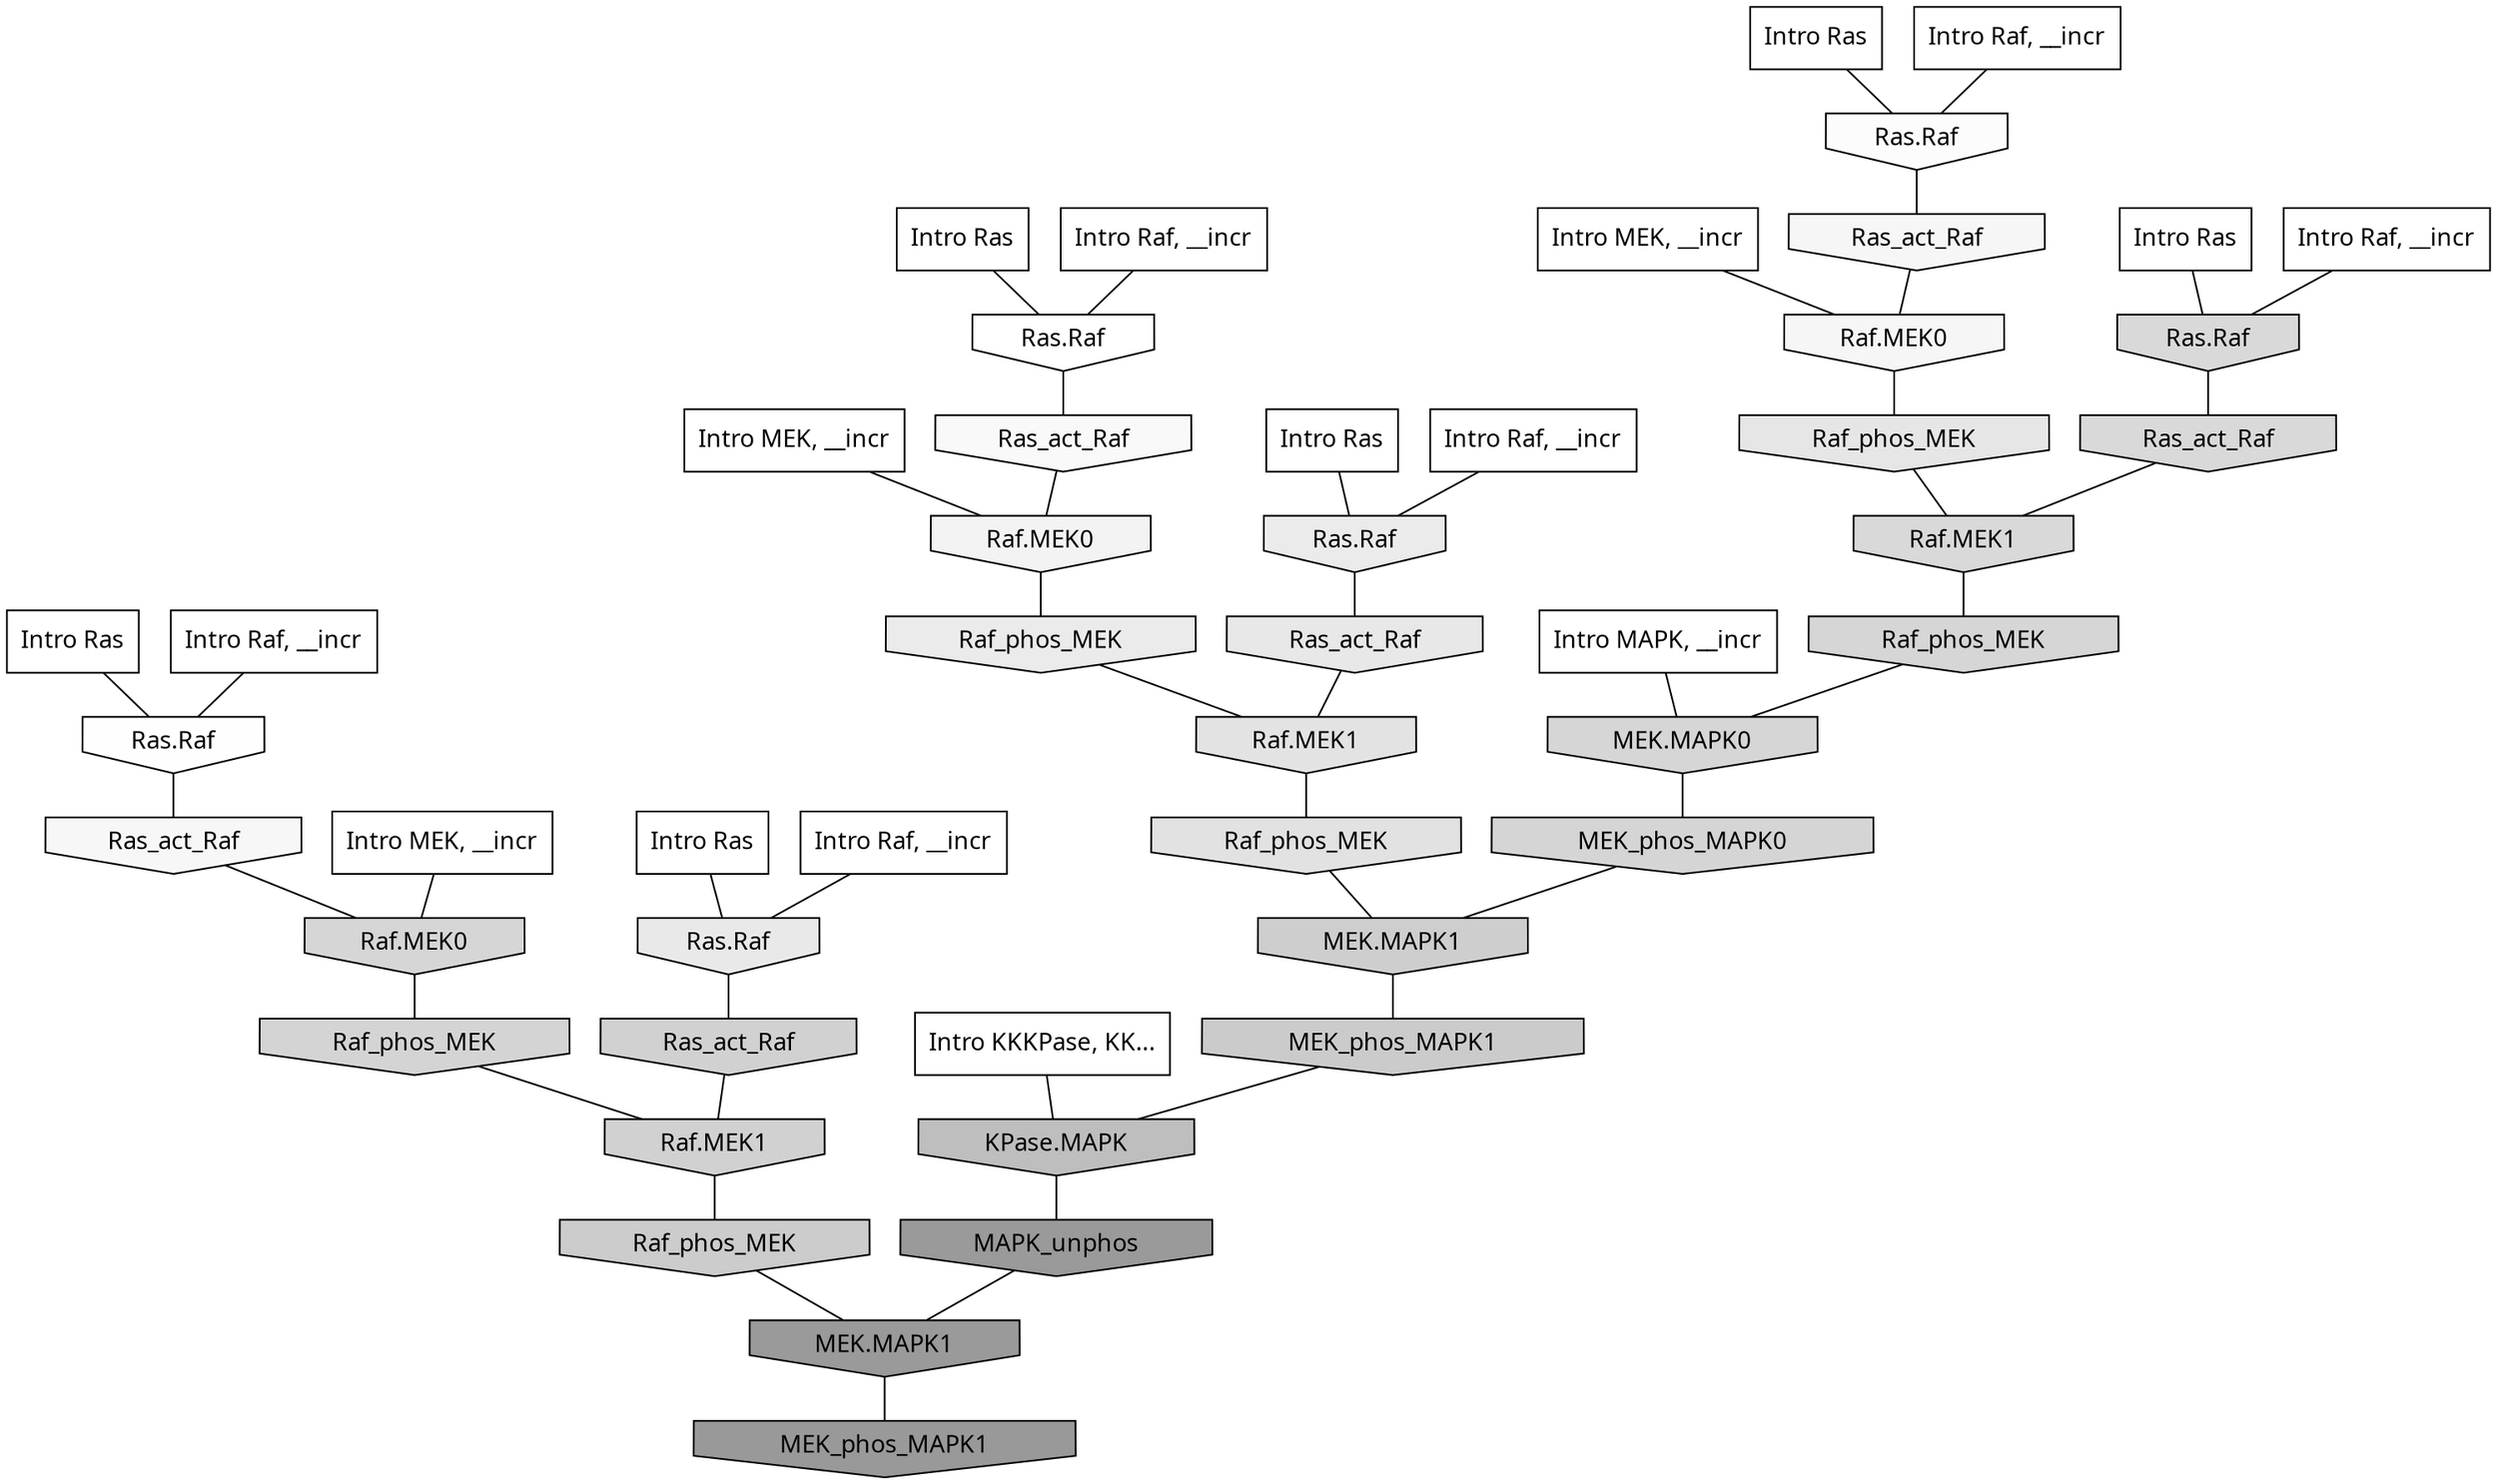 digraph G{
  rankdir="TB";
  ranksep=0.30;
  node [fontname="CMU Serif"];
  edge [fontname="CMU Serif"];
  
  1 [label="Intro Ras", shape=rectangle, style=filled, fillcolor="0.000 0.000 1.000"]
  
  50 [label="Intro Ras", shape=rectangle, style=filled, fillcolor="0.000 0.000 1.000"]
  
  73 [label="Intro Ras", shape=rectangle, style=filled, fillcolor="0.000 0.000 1.000"]
  
  83 [label="Intro Ras", shape=rectangle, style=filled, fillcolor="0.000 0.000 1.000"]
  
  90 [label="Intro Ras", shape=rectangle, style=filled, fillcolor="0.000 0.000 1.000"]
  
  99 [label="Intro Ras", shape=rectangle, style=filled, fillcolor="0.000 0.000 1.000"]
  
  210 [label="Intro Raf, __incr", shape=rectangle, style=filled, fillcolor="0.000 0.000 1.000"]
  
  359 [label="Intro Raf, __incr", shape=rectangle, style=filled, fillcolor="0.000 0.000 1.000"]
  
  543 [label="Intro Raf, __incr", shape=rectangle, style=filled, fillcolor="0.000 0.000 1.000"]
  
  605 [label="Intro Raf, __incr", shape=rectangle, style=filled, fillcolor="0.000 0.000 1.000"]
  
  721 [label="Intro Raf, __incr", shape=rectangle, style=filled, fillcolor="0.000 0.000 1.000"]
  
  888 [label="Intro Raf, __incr", shape=rectangle, style=filled, fillcolor="0.000 0.000 1.000"]
  
  1481 [label="Intro MEK, __incr", shape=rectangle, style=filled, fillcolor="0.000 0.000 1.000"]
  
  1824 [label="Intro MEK, __incr", shape=rectangle, style=filled, fillcolor="0.000 0.000 1.000"]
  
  2054 [label="Intro MEK, __incr", shape=rectangle, style=filled, fillcolor="0.000 0.000 1.000"]
  
  2395 [label="Intro MAPK, __incr", shape=rectangle, style=filled, fillcolor="0.000 0.000 1.000"]
  
  3182 [label="Intro KKKPase, KK...", shape=rectangle, style=filled, fillcolor="0.000 0.000 1.000"]
  
  3284 [label="Ras.Raf", shape=invhouse, style=filled, fillcolor="0.000 0.000 1.000"]
  
  3370 [label="Ras.Raf", shape=invhouse, style=filled, fillcolor="0.000 0.000 0.995"]
  
  3466 [label="Ras.Raf", shape=invhouse, style=filled, fillcolor="0.000 0.000 0.987"]
  
  3653 [label="Ras_act_Raf", shape=invhouse, style=filled, fillcolor="0.000 0.000 0.975"]
  
  3858 [label="Ras_act_Raf", shape=invhouse, style=filled, fillcolor="0.000 0.000 0.966"]
  
  3936 [label="Ras_act_Raf", shape=invhouse, style=filled, fillcolor="0.000 0.000 0.963"]
  
  4019 [label="Raf.MEK0", shape=invhouse, style=filled, fillcolor="0.000 0.000 0.961"]
  
  4238 [label="Raf.MEK0", shape=invhouse, style=filled, fillcolor="0.000 0.000 0.953"]
  
  5216 [label="Ras.Raf", shape=invhouse, style=filled, fillcolor="0.000 0.000 0.921"]
  
  5355 [label="Raf_phos_MEK", shape=invhouse, style=filled, fillcolor="0.000 0.000 0.918"]
  
  5476 [label="Ras.Raf", shape=invhouse, style=filled, fillcolor="0.000 0.000 0.914"]
  
  5584 [label="Ras_act_Raf", shape=invhouse, style=filled, fillcolor="0.000 0.000 0.910"]
  
  5990 [label="Raf_phos_MEK", shape=invhouse, style=filled, fillcolor="0.000 0.000 0.899"]
  
  6495 [label="Raf.MEK1", shape=invhouse, style=filled, fillcolor="0.000 0.000 0.887"]
  
  6599 [label="Raf_phos_MEK", shape=invhouse, style=filled, fillcolor="0.000 0.000 0.885"]
  
  8714 [label="Ras.Raf", shape=invhouse, style=filled, fillcolor="0.000 0.000 0.850"]
  
  8872 [label="Ras_act_Raf", shape=invhouse, style=filled, fillcolor="0.000 0.000 0.848"]
  
  8880 [label="Raf.MEK1", shape=invhouse, style=filled, fillcolor="0.000 0.000 0.848"]
  
  9793 [label="Raf.MEK0", shape=invhouse, style=filled, fillcolor="0.000 0.000 0.837"]
  
  9853 [label="Raf_phos_MEK", shape=invhouse, style=filled, fillcolor="0.000 0.000 0.836"]
  
  9855 [label="MEK.MAPK0", shape=invhouse, style=filled, fillcolor="0.000 0.000 0.836"]
  
  9992 [label="MEK_phos_MAPK0", shape=invhouse, style=filled, fillcolor="0.000 0.000 0.835"]
  
  10390 [label="Raf_phos_MEK", shape=invhouse, style=filled, fillcolor="0.000 0.000 0.830"]
  
  11550 [label="Ras_act_Raf", shape=invhouse, style=filled, fillcolor="0.000 0.000 0.818"]
  
  11552 [label="Raf.MEK1", shape=invhouse, style=filled, fillcolor="0.000 0.000 0.818"]
  
  12734 [label="MEK.MAPK1", shape=invhouse, style=filled, fillcolor="0.000 0.000 0.808"]
  
  13958 [label="Raf_phos_MEK", shape=invhouse, style=filled, fillcolor="0.000 0.000 0.798"]
  
  14691 [label="MEK_phos_MAPK1", shape=invhouse, style=filled, fillcolor="0.000 0.000 0.793"]
  
  18256 [label="KPase.MAPK", shape=invhouse, style=filled, fillcolor="0.000 0.000 0.745"]
  
  22967 [label="MAPK_unphos", shape=invhouse, style=filled, fillcolor="0.000 0.000 0.604"]
  
  22968 [label="MEK.MAPK1", shape=invhouse, style=filled, fillcolor="0.000 0.000 0.604"]
  
  23083 [label="MEK_phos_MAPK1", shape=invhouse, style=filled, fillcolor="0.000 0.000 0.600"]
  
  
  22968 -> 23083 [dir=none, color="0.000 0.000 0.000"] 
  22967 -> 22968 [dir=none, color="0.000 0.000 0.000"] 
  18256 -> 22967 [dir=none, color="0.000 0.000 0.000"] 
  14691 -> 18256 [dir=none, color="0.000 0.000 0.000"] 
  13958 -> 22968 [dir=none, color="0.000 0.000 0.000"] 
  12734 -> 14691 [dir=none, color="0.000 0.000 0.000"] 
  11552 -> 13958 [dir=none, color="0.000 0.000 0.000"] 
  11550 -> 11552 [dir=none, color="0.000 0.000 0.000"] 
  10390 -> 11552 [dir=none, color="0.000 0.000 0.000"] 
  9992 -> 12734 [dir=none, color="0.000 0.000 0.000"] 
  9855 -> 9992 [dir=none, color="0.000 0.000 0.000"] 
  9853 -> 9855 [dir=none, color="0.000 0.000 0.000"] 
  9793 -> 10390 [dir=none, color="0.000 0.000 0.000"] 
  8880 -> 9853 [dir=none, color="0.000 0.000 0.000"] 
  8872 -> 8880 [dir=none, color="0.000 0.000 0.000"] 
  8714 -> 8872 [dir=none, color="0.000 0.000 0.000"] 
  6599 -> 12734 [dir=none, color="0.000 0.000 0.000"] 
  6495 -> 6599 [dir=none, color="0.000 0.000 0.000"] 
  5990 -> 8880 [dir=none, color="0.000 0.000 0.000"] 
  5584 -> 6495 [dir=none, color="0.000 0.000 0.000"] 
  5476 -> 11550 [dir=none, color="0.000 0.000 0.000"] 
  5355 -> 6495 [dir=none, color="0.000 0.000 0.000"] 
  5216 -> 5584 [dir=none, color="0.000 0.000 0.000"] 
  4238 -> 5355 [dir=none, color="0.000 0.000 0.000"] 
  4019 -> 5990 [dir=none, color="0.000 0.000 0.000"] 
  3936 -> 4019 [dir=none, color="0.000 0.000 0.000"] 
  3858 -> 9793 [dir=none, color="0.000 0.000 0.000"] 
  3653 -> 4238 [dir=none, color="0.000 0.000 0.000"] 
  3466 -> 3936 [dir=none, color="0.000 0.000 0.000"] 
  3370 -> 3858 [dir=none, color="0.000 0.000 0.000"] 
  3284 -> 3653 [dir=none, color="0.000 0.000 0.000"] 
  3182 -> 18256 [dir=none, color="0.000 0.000 0.000"] 
  2395 -> 9855 [dir=none, color="0.000 0.000 0.000"] 
  2054 -> 4019 [dir=none, color="0.000 0.000 0.000"] 
  1824 -> 9793 [dir=none, color="0.000 0.000 0.000"] 
  1481 -> 4238 [dir=none, color="0.000 0.000 0.000"] 
  888 -> 3370 [dir=none, color="0.000 0.000 0.000"] 
  721 -> 8714 [dir=none, color="0.000 0.000 0.000"] 
  605 -> 5476 [dir=none, color="0.000 0.000 0.000"] 
  543 -> 5216 [dir=none, color="0.000 0.000 0.000"] 
  359 -> 3284 [dir=none, color="0.000 0.000 0.000"] 
  210 -> 3466 [dir=none, color="0.000 0.000 0.000"] 
  99 -> 8714 [dir=none, color="0.000 0.000 0.000"] 
  90 -> 3466 [dir=none, color="0.000 0.000 0.000"] 
  83 -> 5216 [dir=none, color="0.000 0.000 0.000"] 
  73 -> 3284 [dir=none, color="0.000 0.000 0.000"] 
  50 -> 5476 [dir=none, color="0.000 0.000 0.000"] 
  1 -> 3370 [dir=none, color="0.000 0.000 0.000"] 
  
  }
